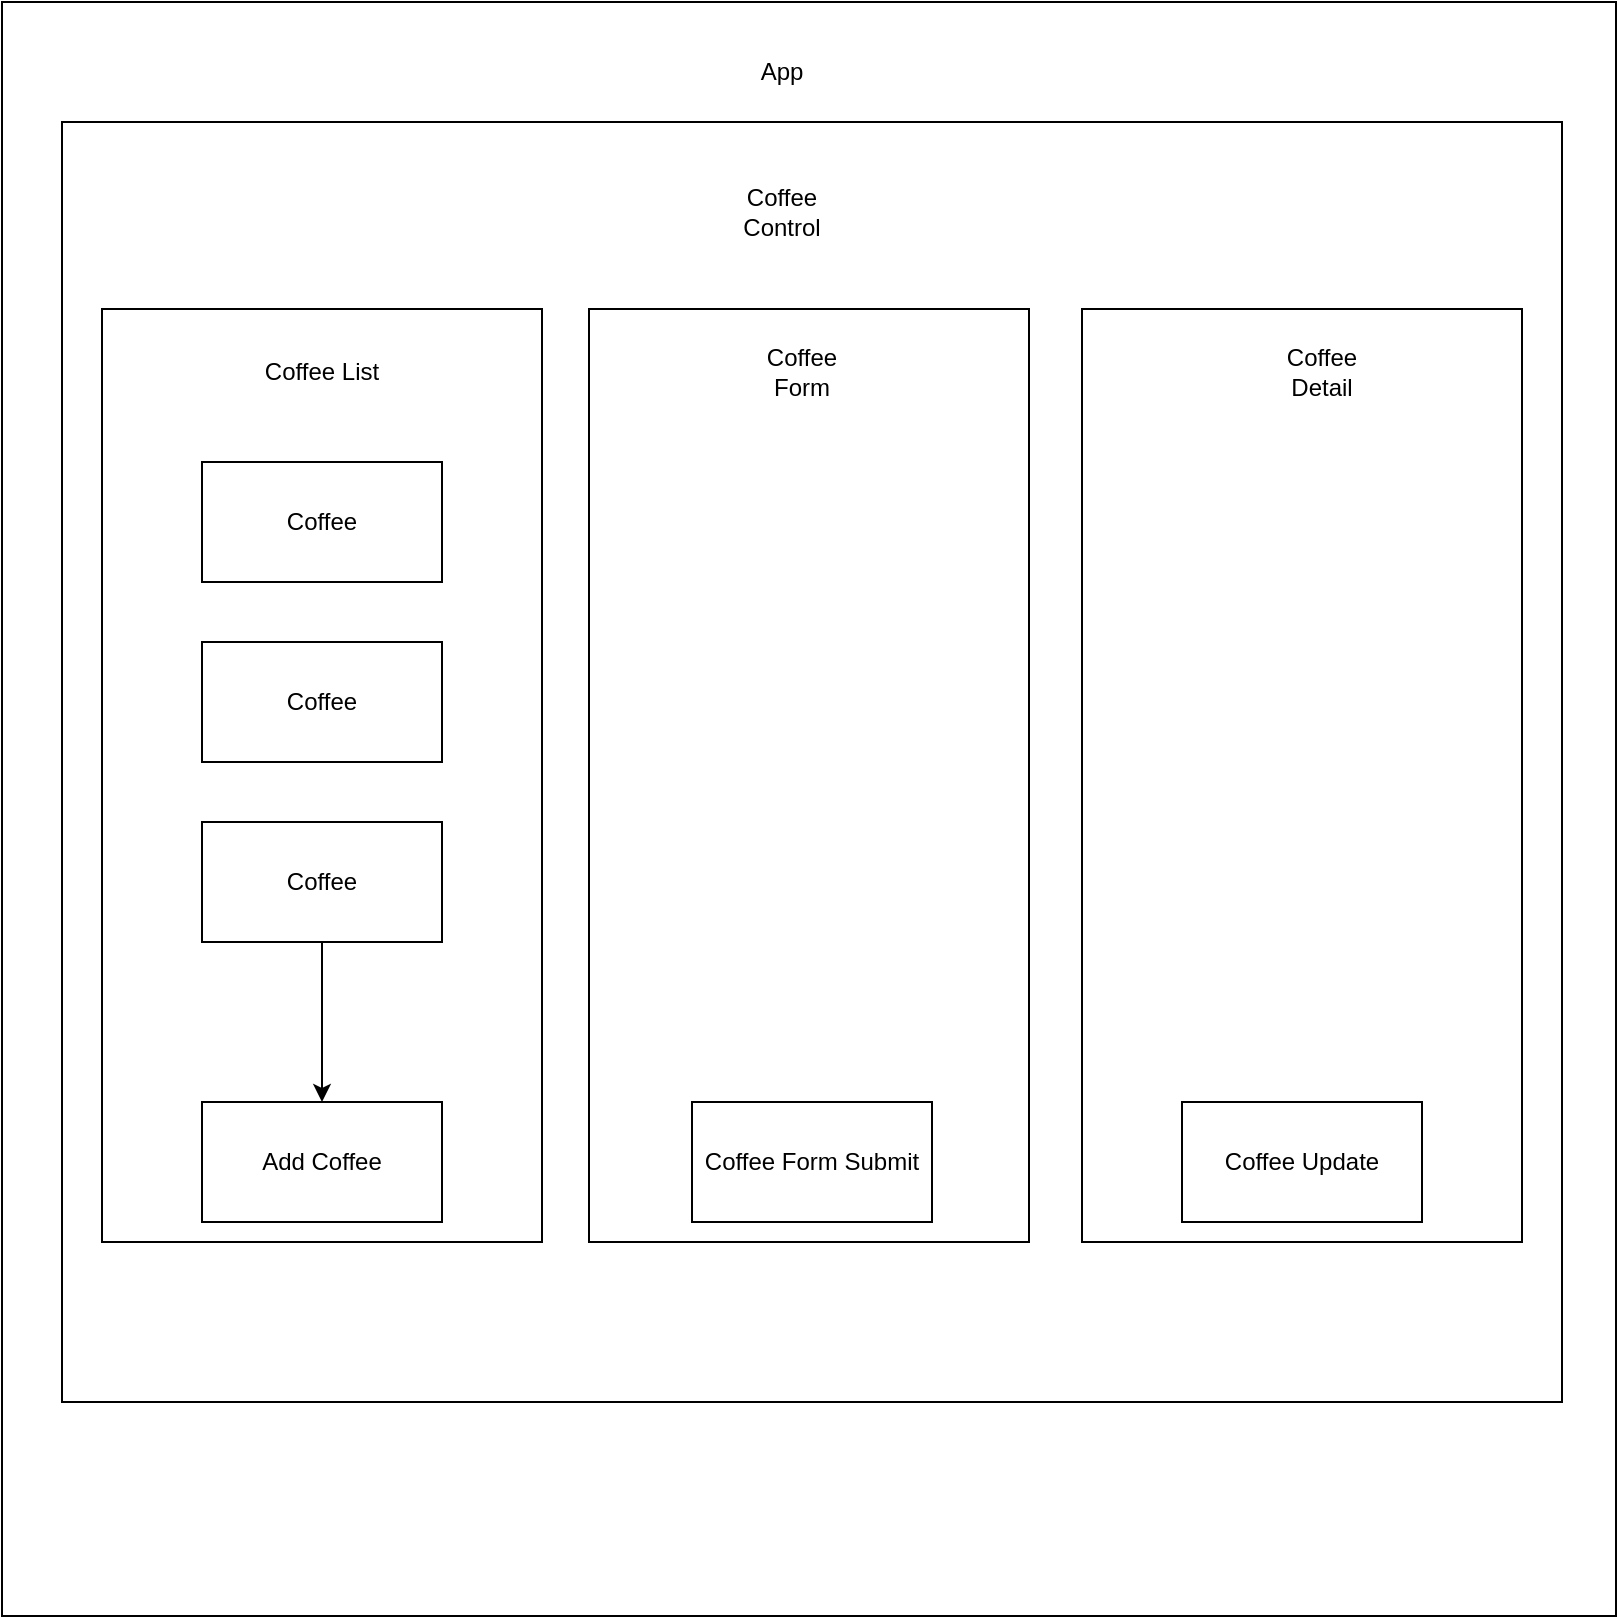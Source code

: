 <mxfile version="22.1.7" type="github">
  <diagram id="C5RBs43oDa-KdzZeNtuy" name="Page-1">
    <mxGraphModel dx="1434" dy="1965" grid="1" gridSize="10" guides="1" tooltips="1" connect="1" arrows="1" fold="1" page="1" pageScale="1" pageWidth="827" pageHeight="1169" math="0" shadow="0">
      <root>
        <mxCell id="WIyWlLk6GJQsqaUBKTNV-0" />
        <mxCell id="WIyWlLk6GJQsqaUBKTNV-1" parent="WIyWlLk6GJQsqaUBKTNV-0" />
        <mxCell id="zWS8ZyFXuyoFbVUlnYfX-1" value="" style="whiteSpace=wrap;html=1;aspect=fixed;" vertex="1" parent="WIyWlLk6GJQsqaUBKTNV-1">
          <mxGeometry x="30" y="-30" width="807" height="807" as="geometry" />
        </mxCell>
        <mxCell id="zWS8ZyFXuyoFbVUlnYfX-2" value="App" style="text;strokeColor=none;align=center;fillColor=none;html=1;verticalAlign=middle;whiteSpace=wrap;rounded=0;" vertex="1" parent="WIyWlLk6GJQsqaUBKTNV-1">
          <mxGeometry x="390" y="-10" width="60" height="30" as="geometry" />
        </mxCell>
        <mxCell id="zWS8ZyFXuyoFbVUlnYfX-3" value="" style="rounded=0;whiteSpace=wrap;html=1;" vertex="1" parent="WIyWlLk6GJQsqaUBKTNV-1">
          <mxGeometry x="60" y="30" width="750" height="640" as="geometry" />
        </mxCell>
        <mxCell id="zWS8ZyFXuyoFbVUlnYfX-4" value="Coffee Control" style="text;strokeColor=none;align=center;fillColor=none;html=1;verticalAlign=middle;whiteSpace=wrap;rounded=0;" vertex="1" parent="WIyWlLk6GJQsqaUBKTNV-1">
          <mxGeometry x="390" y="60" width="60" height="30" as="geometry" />
        </mxCell>
        <mxCell id="zWS8ZyFXuyoFbVUlnYfX-5" value="" style="rounded=0;whiteSpace=wrap;html=1;" vertex="1" parent="WIyWlLk6GJQsqaUBKTNV-1">
          <mxGeometry x="80" y="123.5" width="220" height="466.5" as="geometry" />
        </mxCell>
        <mxCell id="zWS8ZyFXuyoFbVUlnYfX-8" value="" style="rounded=0;whiteSpace=wrap;html=1;" vertex="1" parent="WIyWlLk6GJQsqaUBKTNV-1">
          <mxGeometry x="323.5" y="123.5" width="220" height="466.5" as="geometry" />
        </mxCell>
        <mxCell id="zWS8ZyFXuyoFbVUlnYfX-9" value="" style="rounded=0;whiteSpace=wrap;html=1;" vertex="1" parent="WIyWlLk6GJQsqaUBKTNV-1">
          <mxGeometry x="570" y="123.5" width="220" height="466.5" as="geometry" />
        </mxCell>
        <mxCell id="zWS8ZyFXuyoFbVUlnYfX-10" value="Coffee List" style="text;strokeColor=none;align=center;fillColor=none;html=1;verticalAlign=middle;whiteSpace=wrap;rounded=0;" vertex="1" parent="WIyWlLk6GJQsqaUBKTNV-1">
          <mxGeometry x="160" y="140" width="60" height="30" as="geometry" />
        </mxCell>
        <mxCell id="zWS8ZyFXuyoFbVUlnYfX-11" value="Coffee" style="rounded=0;whiteSpace=wrap;html=1;" vertex="1" parent="WIyWlLk6GJQsqaUBKTNV-1">
          <mxGeometry x="130" y="200" width="120" height="60" as="geometry" />
        </mxCell>
        <mxCell id="zWS8ZyFXuyoFbVUlnYfX-12" value="Coffee" style="rounded=0;whiteSpace=wrap;html=1;" vertex="1" parent="WIyWlLk6GJQsqaUBKTNV-1">
          <mxGeometry x="130" y="290" width="120" height="60" as="geometry" />
        </mxCell>
        <mxCell id="zWS8ZyFXuyoFbVUlnYfX-16" value="" style="edgeStyle=orthogonalEdgeStyle;rounded=0;orthogonalLoop=1;jettySize=auto;html=1;" edge="1" parent="WIyWlLk6GJQsqaUBKTNV-1" source="zWS8ZyFXuyoFbVUlnYfX-14" target="zWS8ZyFXuyoFbVUlnYfX-15">
          <mxGeometry relative="1" as="geometry" />
        </mxCell>
        <mxCell id="zWS8ZyFXuyoFbVUlnYfX-14" value="Coffee" style="rounded=0;whiteSpace=wrap;html=1;" vertex="1" parent="WIyWlLk6GJQsqaUBKTNV-1">
          <mxGeometry x="130" y="380" width="120" height="60" as="geometry" />
        </mxCell>
        <mxCell id="zWS8ZyFXuyoFbVUlnYfX-15" value="Add Coffee" style="rounded=0;whiteSpace=wrap;html=1;" vertex="1" parent="WIyWlLk6GJQsqaUBKTNV-1">
          <mxGeometry x="130" y="520" width="120" height="60" as="geometry" />
        </mxCell>
        <mxCell id="zWS8ZyFXuyoFbVUlnYfX-17" value="Coffee Form" style="text;strokeColor=none;align=center;fillColor=none;html=1;verticalAlign=middle;whiteSpace=wrap;rounded=0;" vertex="1" parent="WIyWlLk6GJQsqaUBKTNV-1">
          <mxGeometry x="400" y="140" width="60" height="30" as="geometry" />
        </mxCell>
        <mxCell id="zWS8ZyFXuyoFbVUlnYfX-18" value="Coffee Form Submit" style="rounded=0;whiteSpace=wrap;html=1;" vertex="1" parent="WIyWlLk6GJQsqaUBKTNV-1">
          <mxGeometry x="375" y="520" width="120" height="60" as="geometry" />
        </mxCell>
        <mxCell id="zWS8ZyFXuyoFbVUlnYfX-19" value="Coffee Detail" style="text;strokeColor=none;align=center;fillColor=none;html=1;verticalAlign=middle;whiteSpace=wrap;rounded=0;" vertex="1" parent="WIyWlLk6GJQsqaUBKTNV-1">
          <mxGeometry x="660" y="140" width="60" height="30" as="geometry" />
        </mxCell>
        <mxCell id="zWS8ZyFXuyoFbVUlnYfX-20" value="Coffee Update" style="rounded=0;whiteSpace=wrap;html=1;" vertex="1" parent="WIyWlLk6GJQsqaUBKTNV-1">
          <mxGeometry x="620" y="520" width="120" height="60" as="geometry" />
        </mxCell>
      </root>
    </mxGraphModel>
  </diagram>
</mxfile>
